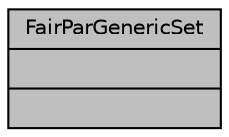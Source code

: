 digraph "FairParGenericSet"
{
 // INTERACTIVE_SVG=YES
  bgcolor="transparent";
  edge [fontname="Helvetica",fontsize="10",labelfontname="Helvetica",labelfontsize="10"];
  node [fontname="Helvetica",fontsize="10",shape=record];
  Node5 [label="{FairParGenericSet\n||}",height=0.2,width=0.4,color="black", fillcolor="grey75", style="filled", fontcolor="black"];
}
